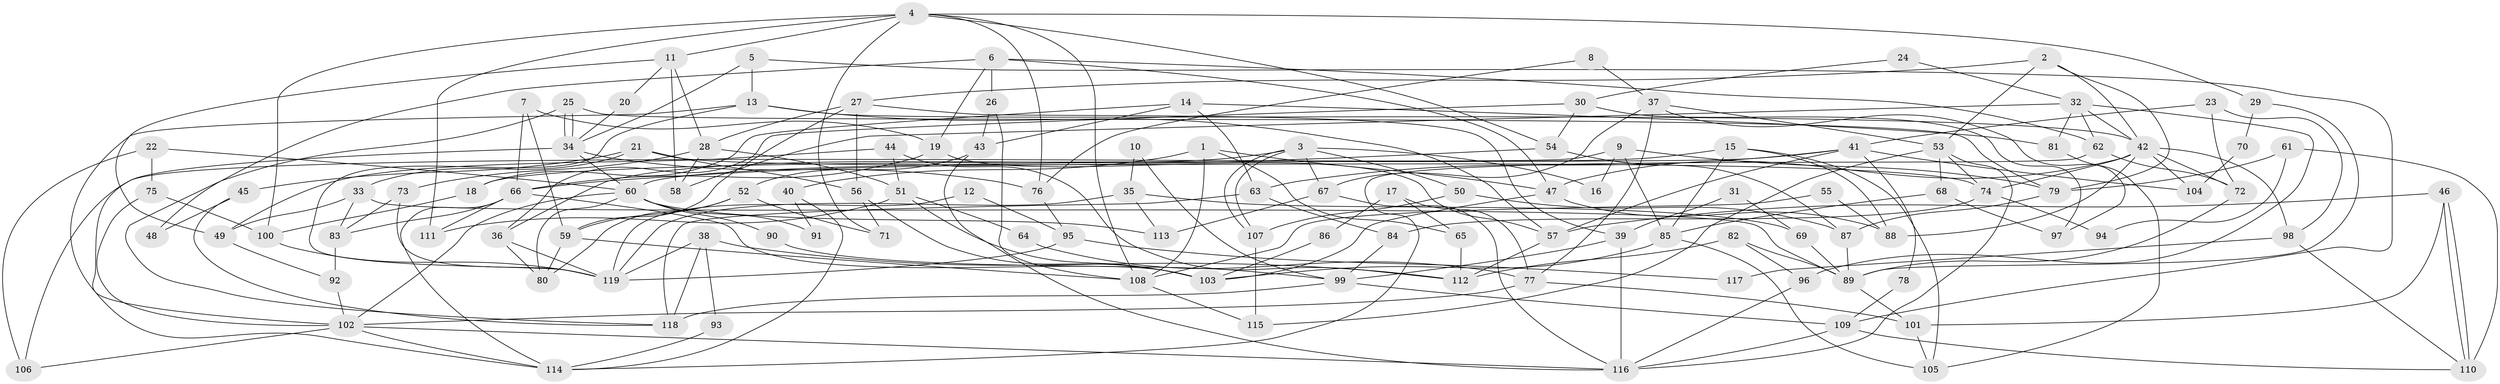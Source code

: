 // coarse degree distribution, {2: 0.14457831325301204, 4: 0.25301204819277107, 5: 0.21686746987951808, 7: 0.04819277108433735, 6: 0.060240963855421686, 3: 0.20481927710843373, 9: 0.024096385542168676, 10: 0.024096385542168676, 13: 0.012048192771084338, 8: 0.012048192771084338}
// Generated by graph-tools (version 1.1) at 2025/55/03/04/25 21:55:17]
// undirected, 119 vertices, 238 edges
graph export_dot {
graph [start="1"]
  node [color=gray90,style=filled];
  1;
  2;
  3;
  4;
  5;
  6;
  7;
  8;
  9;
  10;
  11;
  12;
  13;
  14;
  15;
  16;
  17;
  18;
  19;
  20;
  21;
  22;
  23;
  24;
  25;
  26;
  27;
  28;
  29;
  30;
  31;
  32;
  33;
  34;
  35;
  36;
  37;
  38;
  39;
  40;
  41;
  42;
  43;
  44;
  45;
  46;
  47;
  48;
  49;
  50;
  51;
  52;
  53;
  54;
  55;
  56;
  57;
  58;
  59;
  60;
  61;
  62;
  63;
  64;
  65;
  66;
  67;
  68;
  69;
  70;
  71;
  72;
  73;
  74;
  75;
  76;
  77;
  78;
  79;
  80;
  81;
  82;
  83;
  84;
  85;
  86;
  87;
  88;
  89;
  90;
  91;
  92;
  93;
  94;
  95;
  96;
  97;
  98;
  99;
  100;
  101;
  102;
  103;
  104;
  105;
  106;
  107;
  108;
  109;
  110;
  111;
  112;
  113;
  114;
  115;
  116;
  117;
  118;
  119;
  1 -- 47;
  1 -- 108;
  1 -- 40;
  1 -- 65;
  2 -- 42;
  2 -- 27;
  2 -- 53;
  2 -- 79;
  3 -- 50;
  3 -- 107;
  3 -- 107;
  3 -- 16;
  3 -- 36;
  3 -- 67;
  4 -- 100;
  4 -- 111;
  4 -- 11;
  4 -- 29;
  4 -- 54;
  4 -- 71;
  4 -- 76;
  4 -- 108;
  5 -- 13;
  5 -- 109;
  5 -- 34;
  6 -- 62;
  6 -- 19;
  6 -- 26;
  6 -- 47;
  6 -- 48;
  7 -- 66;
  7 -- 59;
  7 -- 19;
  8 -- 37;
  8 -- 76;
  9 -- 85;
  9 -- 79;
  9 -- 16;
  9 -- 106;
  10 -- 99;
  10 -- 35;
  11 -- 58;
  11 -- 20;
  11 -- 28;
  11 -- 49;
  12 -- 95;
  12 -- 119;
  13 -- 102;
  13 -- 57;
  13 -- 42;
  13 -- 119;
  14 -- 43;
  14 -- 81;
  14 -- 18;
  14 -- 63;
  15 -- 88;
  15 -- 18;
  15 -- 85;
  15 -- 105;
  17 -- 77;
  17 -- 65;
  17 -- 86;
  18 -- 100;
  19 -- 57;
  19 -- 66;
  20 -- 34;
  21 -- 33;
  21 -- 74;
  21 -- 45;
  21 -- 56;
  22 -- 106;
  22 -- 60;
  22 -- 75;
  23 -- 41;
  23 -- 72;
  23 -- 98;
  24 -- 30;
  24 -- 32;
  25 -- 34;
  25 -- 34;
  25 -- 79;
  25 -- 118;
  26 -- 43;
  26 -- 108;
  27 -- 59;
  27 -- 56;
  27 -- 28;
  27 -- 39;
  28 -- 51;
  28 -- 58;
  28 -- 73;
  29 -- 89;
  29 -- 70;
  30 -- 54;
  30 -- 36;
  30 -- 97;
  31 -- 39;
  31 -- 69;
  32 -- 96;
  32 -- 42;
  32 -- 58;
  32 -- 62;
  32 -- 81;
  33 -- 83;
  33 -- 49;
  33 -- 89;
  34 -- 60;
  34 -- 76;
  34 -- 114;
  35 -- 119;
  35 -- 113;
  35 -- 69;
  36 -- 80;
  36 -- 119;
  37 -- 53;
  37 -- 67;
  37 -- 77;
  37 -- 97;
  38 -- 119;
  38 -- 112;
  38 -- 93;
  38 -- 118;
  39 -- 116;
  39 -- 99;
  40 -- 114;
  40 -- 91;
  41 -- 63;
  41 -- 60;
  41 -- 57;
  41 -- 78;
  41 -- 104;
  42 -- 74;
  42 -- 47;
  42 -- 72;
  42 -- 88;
  42 -- 98;
  42 -- 104;
  43 -- 52;
  43 -- 116;
  44 -- 49;
  44 -- 51;
  44 -- 112;
  45 -- 118;
  45 -- 48;
  46 -- 101;
  46 -- 110;
  46 -- 110;
  46 -- 57;
  47 -- 88;
  47 -- 103;
  49 -- 92;
  50 -- 87;
  50 -- 107;
  51 -- 103;
  51 -- 64;
  51 -- 111;
  52 -- 71;
  52 -- 59;
  52 -- 80;
  53 -- 68;
  53 -- 74;
  53 -- 115;
  53 -- 116;
  54 -- 66;
  54 -- 87;
  55 -- 108;
  55 -- 88;
  56 -- 103;
  56 -- 71;
  57 -- 112;
  59 -- 108;
  59 -- 80;
  60 -- 102;
  60 -- 80;
  60 -- 90;
  60 -- 91;
  60 -- 113;
  61 -- 110;
  61 -- 79;
  61 -- 94;
  62 -- 114;
  62 -- 72;
  63 -- 118;
  63 -- 84;
  64 -- 77;
  65 -- 112;
  66 -- 114;
  66 -- 83;
  66 -- 103;
  66 -- 111;
  67 -- 116;
  67 -- 113;
  68 -- 85;
  68 -- 97;
  69 -- 89;
  70 -- 104;
  72 -- 89;
  73 -- 119;
  73 -- 83;
  74 -- 84;
  74 -- 94;
  75 -- 102;
  75 -- 100;
  76 -- 95;
  77 -- 101;
  77 -- 102;
  78 -- 109;
  79 -- 87;
  81 -- 105;
  82 -- 112;
  82 -- 89;
  82 -- 96;
  83 -- 92;
  84 -- 99;
  85 -- 103;
  85 -- 105;
  86 -- 103;
  87 -- 89;
  89 -- 101;
  90 -- 99;
  92 -- 102;
  93 -- 114;
  95 -- 119;
  95 -- 117;
  96 -- 116;
  98 -- 110;
  98 -- 117;
  99 -- 118;
  99 -- 109;
  100 -- 119;
  101 -- 105;
  102 -- 116;
  102 -- 106;
  102 -- 114;
  107 -- 115;
  108 -- 115;
  109 -- 110;
  109 -- 116;
}

